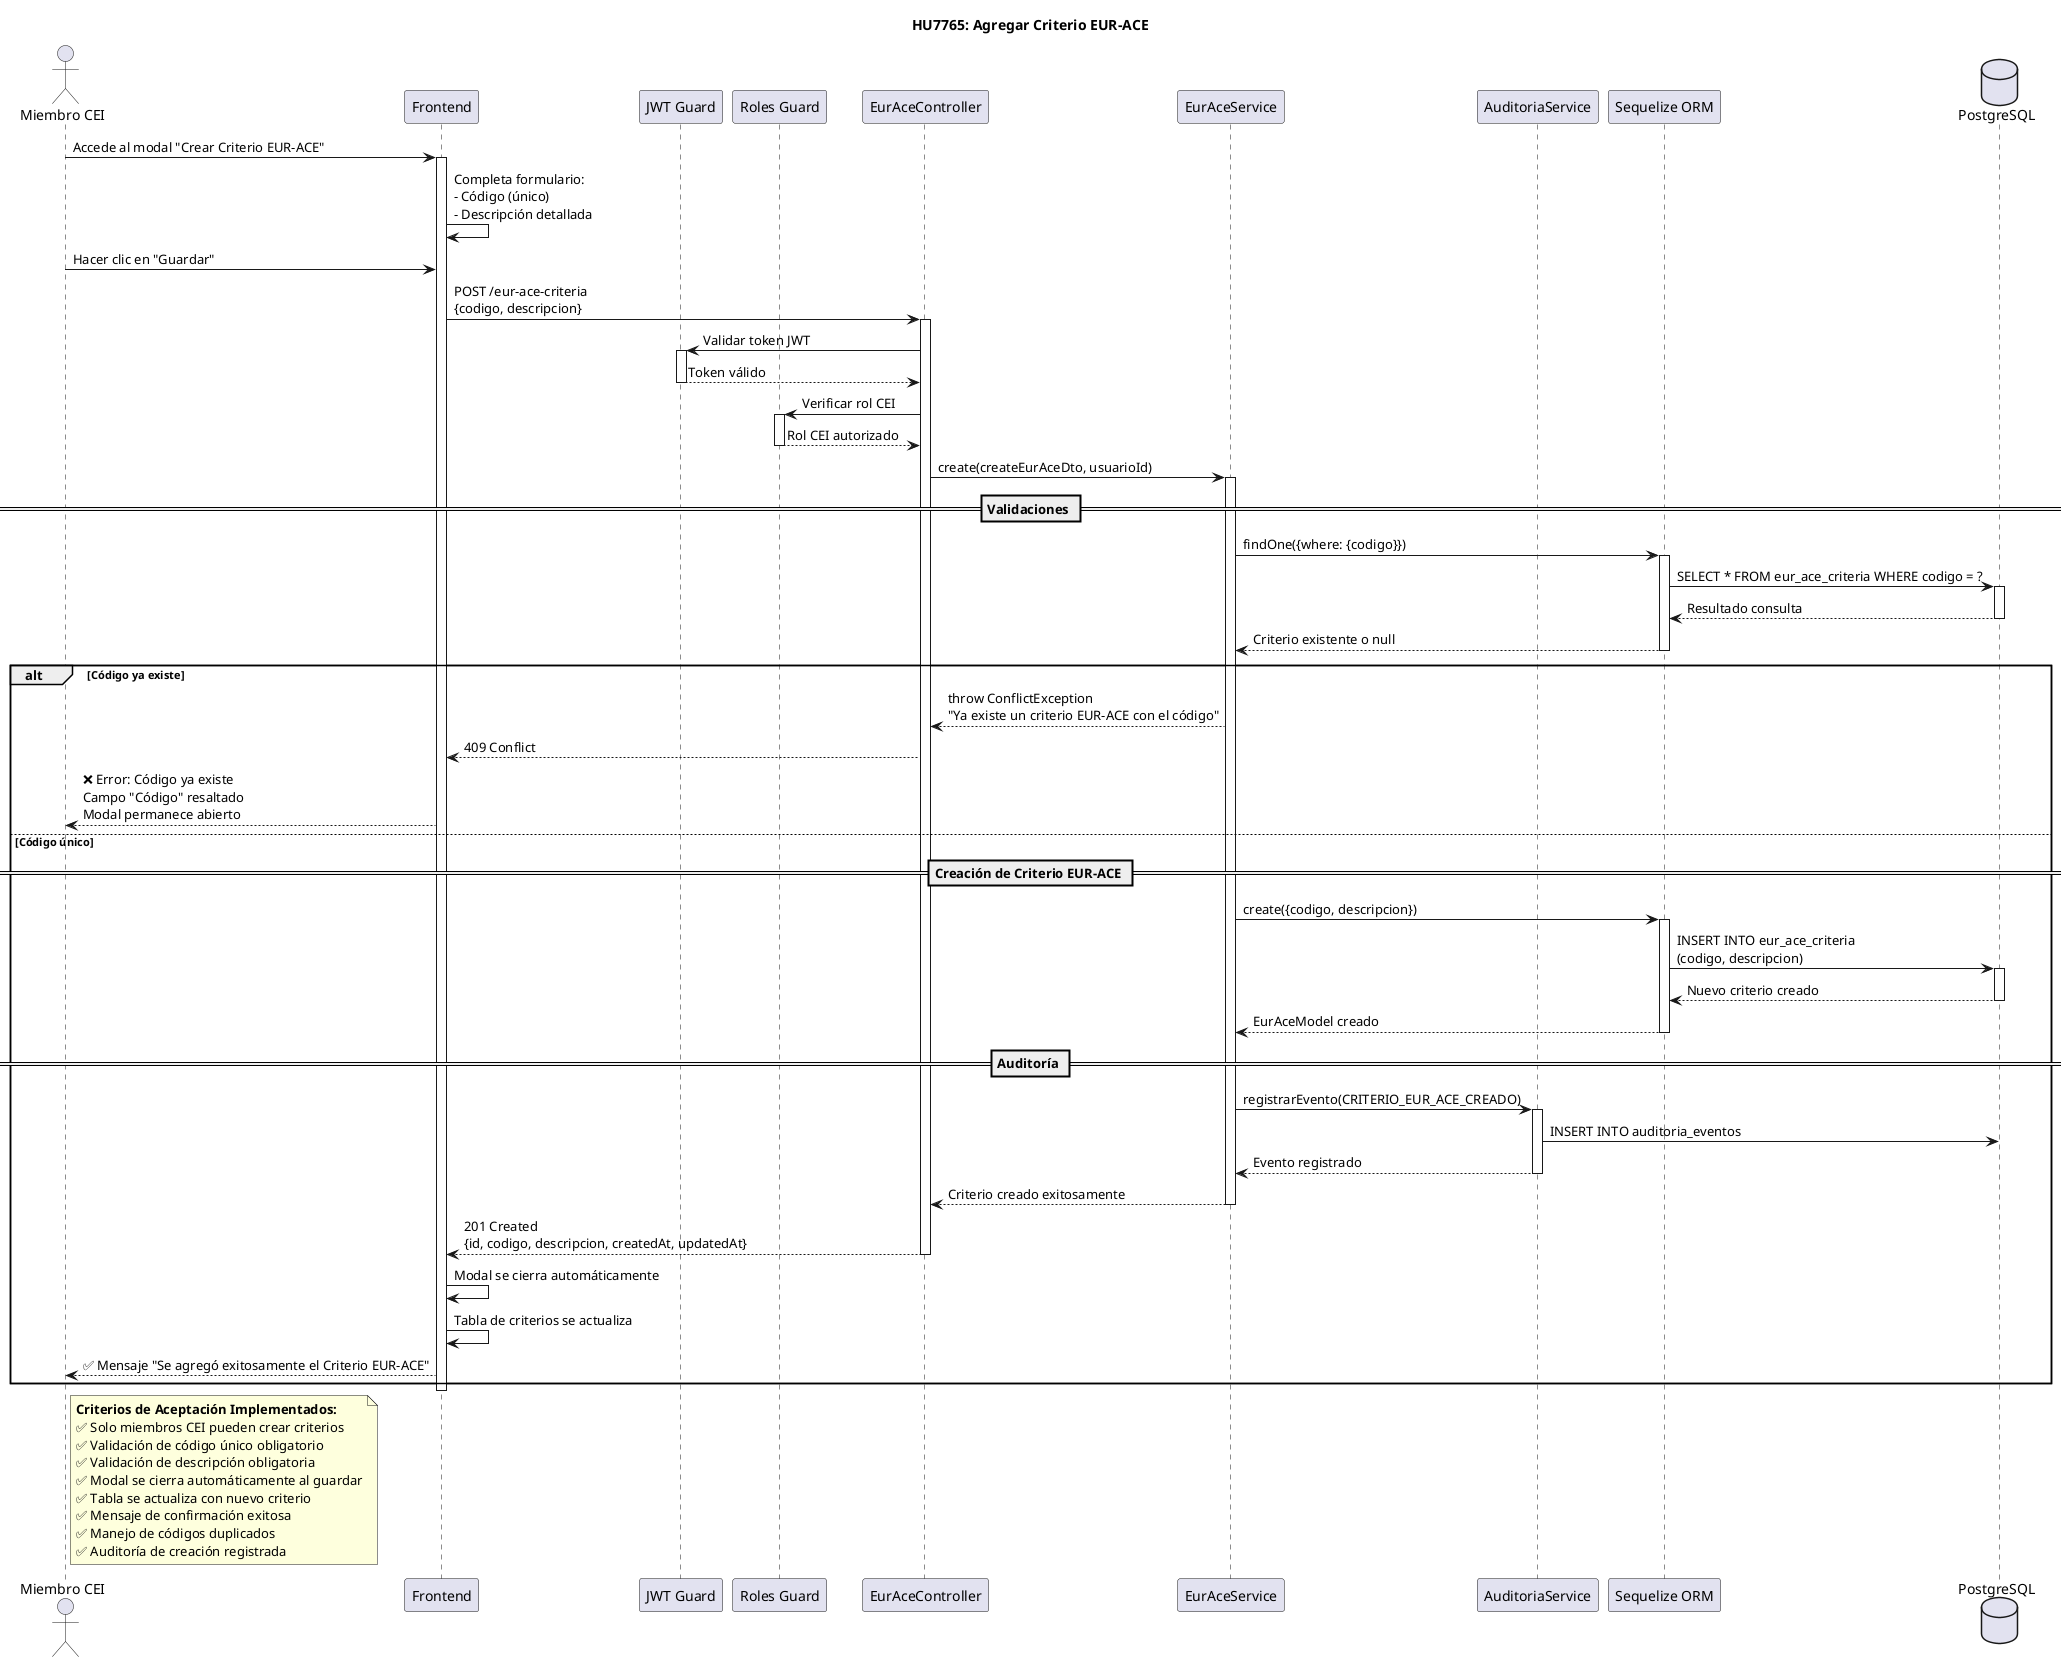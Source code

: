 @startuml HU7765 - Agregar Criterio EUR-ACE

title HU7765: Agregar Criterio EUR-ACE

actor "Miembro CEI" as CEI
participant "Frontend" as FE
participant "JWT Guard" as JWT
participant "Roles Guard" as RG
participant "EurAceController" as EC
participant "EurAceService" as ES
participant "AuditoriaService" as AS
participant "Sequelize ORM" as ORM
database "PostgreSQL" as DB

CEI -> FE: Accede al modal "Crear Criterio EUR-ACE"
activate FE

FE -> FE: Completa formulario:\n- Código (único)\n- Descripción detallada

CEI -> FE: Hacer clic en "Guardar"
FE -> EC: POST /eur-ace-criteria\n{codigo, descripcion}
activate EC

EC -> JWT: Validar token JWT
activate JWT
JWT --> EC: Token válido
deactivate JWT

EC -> RG: Verificar rol CEI
activate RG
RG --> EC: Rol CEI autorizado
deactivate RG

EC -> ES: create(createEurAceDto, usuarioId)
activate ES

== Validaciones ==
ES -> ORM: findOne({where: {codigo}})
activate ORM
ORM -> DB: SELECT * FROM eur_ace_criteria WHERE codigo = ?
activate DB
DB --> ORM: Resultado consulta
deactivate DB
ORM --> ES: Criterio existente o null
deactivate ORM

alt Código ya existe
    ES --> EC: throw ConflictException\n"Ya existe un criterio EUR-ACE con el código"
    EC --> FE: 409 Conflict
    FE --> CEI: ❌ Error: Código ya existe\nCampo "Código" resaltado\nModal permanece abierto
else Código único
    == Creación de Criterio EUR-ACE ==
    ES -> ORM: create({codigo, descripcion})
    activate ORM
    ORM -> DB: INSERT INTO eur_ace_criteria\n(codigo, descripcion)
    activate DB
    DB --> ORM: Nuevo criterio creado
    deactivate DB
    ORM --> ES: EurAceModel creado
    deactivate ORM
    
    == Auditoría ==
    ES -> AS: registrarEvento(CRITERIO_EUR_ACE_CREADO)
    activate AS
    AS -> DB: INSERT INTO auditoria_eventos
    AS --> ES: Evento registrado
    deactivate AS
    
    ES --> EC: Criterio creado exitosamente
    deactivate ES
    EC --> FE: 201 Created\n{id, codigo, descripcion, createdAt, updatedAt}
    deactivate EC
    FE -> FE: Modal se cierra automáticamente
    FE -> FE: Tabla de criterios se actualiza
    FE --> CEI: ✅ Mensaje "Se agregó exitosamente el Criterio EUR-ACE"
end

deactivate FE

note right of CEI
  **Criterios de Aceptación Implementados:**
  ✅ Solo miembros CEI pueden crear criterios
  ✅ Validación de código único obligatorio
  ✅ Validación de descripción obligatoria
  ✅ Modal se cierra automáticamente al guardar
  ✅ Tabla se actualiza con nuevo criterio
  ✅ Mensaje de confirmación exitosa
  ✅ Manejo de códigos duplicados
  ✅ Auditoría de creación registrada
end note

@enduml
